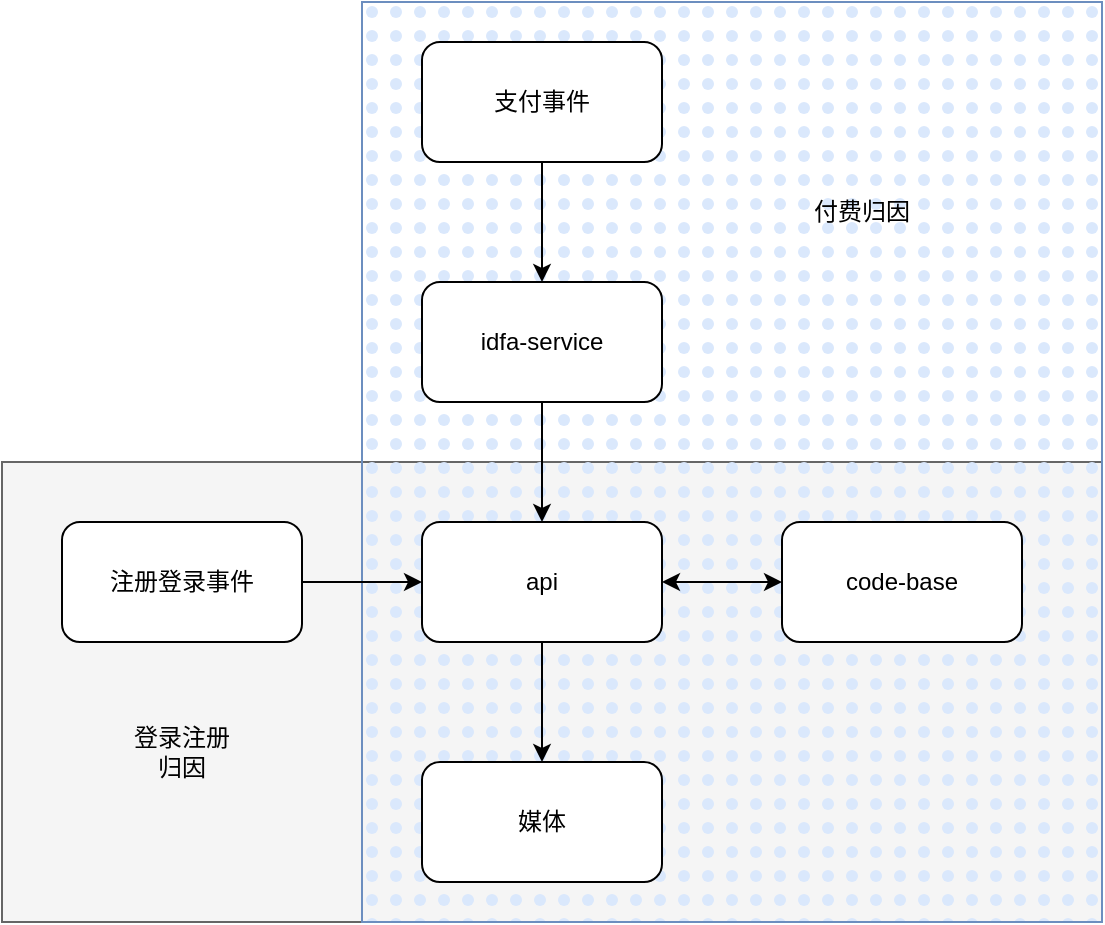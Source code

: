 <mxfile version="20.2.5" type="github">
  <diagram id="RZfN5bUsp_-vOJRMRJ6s" name="第 1 页">
    <mxGraphModel dx="944" dy="564" grid="1" gridSize="10" guides="1" tooltips="1" connect="1" arrows="1" fold="1" page="1" pageScale="1" pageWidth="827" pageHeight="1169" math="0" shadow="0">
      <root>
        <mxCell id="0" />
        <mxCell id="1" parent="0" />
        <mxCell id="6tVTgsEivHM8Q2Zmsp4i-13" value="" style="rounded=0;whiteSpace=wrap;html=1;fillColor=#f5f5f5;fontColor=#333333;strokeColor=#666666;" vertex="1" parent="1">
          <mxGeometry x="30" y="410" width="550" height="230" as="geometry" />
        </mxCell>
        <mxCell id="6tVTgsEivHM8Q2Zmsp4i-14" value="" style="rounded=0;whiteSpace=wrap;html=1;fillColor=#dae8fc;strokeColor=#6c8ebf;fillStyle=dots;" vertex="1" parent="1">
          <mxGeometry x="210" y="180" width="370" height="460" as="geometry" />
        </mxCell>
        <mxCell id="6tVTgsEivHM8Q2Zmsp4i-7" style="edgeStyle=orthogonalEdgeStyle;rounded=0;orthogonalLoop=1;jettySize=auto;html=1;entryX=0.5;entryY=0;entryDx=0;entryDy=0;" edge="1" parent="1" source="6tVTgsEivHM8Q2Zmsp4i-1" target="6tVTgsEivHM8Q2Zmsp4i-2">
          <mxGeometry relative="1" as="geometry" />
        </mxCell>
        <mxCell id="6tVTgsEivHM8Q2Zmsp4i-1" value="支付事件" style="rounded=1;whiteSpace=wrap;html=1;" vertex="1" parent="1">
          <mxGeometry x="240" y="200" width="120" height="60" as="geometry" />
        </mxCell>
        <mxCell id="6tVTgsEivHM8Q2Zmsp4i-8" style="edgeStyle=orthogonalEdgeStyle;rounded=0;orthogonalLoop=1;jettySize=auto;html=1;entryX=0.5;entryY=0;entryDx=0;entryDy=0;" edge="1" parent="1" source="6tVTgsEivHM8Q2Zmsp4i-2" target="6tVTgsEivHM8Q2Zmsp4i-3">
          <mxGeometry relative="1" as="geometry" />
        </mxCell>
        <mxCell id="6tVTgsEivHM8Q2Zmsp4i-2" value="idfa-service" style="rounded=1;whiteSpace=wrap;html=1;" vertex="1" parent="1">
          <mxGeometry x="240" y="320" width="120" height="60" as="geometry" />
        </mxCell>
        <mxCell id="6tVTgsEivHM8Q2Zmsp4i-9" style="edgeStyle=orthogonalEdgeStyle;rounded=0;orthogonalLoop=1;jettySize=auto;html=1;entryX=0;entryY=0.5;entryDx=0;entryDy=0;startArrow=classic;startFill=1;" edge="1" parent="1" source="6tVTgsEivHM8Q2Zmsp4i-3" target="6tVTgsEivHM8Q2Zmsp4i-4">
          <mxGeometry relative="1" as="geometry" />
        </mxCell>
        <mxCell id="6tVTgsEivHM8Q2Zmsp4i-10" style="edgeStyle=orthogonalEdgeStyle;rounded=0;orthogonalLoop=1;jettySize=auto;html=1;entryX=0.5;entryY=0;entryDx=0;entryDy=0;" edge="1" parent="1" source="6tVTgsEivHM8Q2Zmsp4i-3" target="6tVTgsEivHM8Q2Zmsp4i-6">
          <mxGeometry relative="1" as="geometry" />
        </mxCell>
        <mxCell id="6tVTgsEivHM8Q2Zmsp4i-3" value="api" style="rounded=1;whiteSpace=wrap;html=1;" vertex="1" parent="1">
          <mxGeometry x="240" y="440" width="120" height="60" as="geometry" />
        </mxCell>
        <mxCell id="6tVTgsEivHM8Q2Zmsp4i-4" value="code-base" style="rounded=1;whiteSpace=wrap;html=1;" vertex="1" parent="1">
          <mxGeometry x="420" y="440" width="120" height="60" as="geometry" />
        </mxCell>
        <mxCell id="6tVTgsEivHM8Q2Zmsp4i-6" value="媒体" style="rounded=1;whiteSpace=wrap;html=1;" vertex="1" parent="1">
          <mxGeometry x="240" y="560" width="120" height="60" as="geometry" />
        </mxCell>
        <mxCell id="6tVTgsEivHM8Q2Zmsp4i-12" style="edgeStyle=orthogonalEdgeStyle;rounded=0;orthogonalLoop=1;jettySize=auto;html=1;entryX=0;entryY=0.5;entryDx=0;entryDy=0;" edge="1" parent="1" source="6tVTgsEivHM8Q2Zmsp4i-11" target="6tVTgsEivHM8Q2Zmsp4i-3">
          <mxGeometry relative="1" as="geometry" />
        </mxCell>
        <mxCell id="6tVTgsEivHM8Q2Zmsp4i-11" value="注册登录事件" style="rounded=1;whiteSpace=wrap;html=1;" vertex="1" parent="1">
          <mxGeometry x="60" y="440" width="120" height="60" as="geometry" />
        </mxCell>
        <mxCell id="6tVTgsEivHM8Q2Zmsp4i-18" value="付费归因" style="text;html=1;strokeColor=none;fillColor=none;align=center;verticalAlign=middle;whiteSpace=wrap;rounded=0;fillStyle=dots;" vertex="1" parent="1">
          <mxGeometry x="430" y="270" width="60" height="30" as="geometry" />
        </mxCell>
        <mxCell id="6tVTgsEivHM8Q2Zmsp4i-19" value="登录注册归因" style="text;html=1;strokeColor=none;fillColor=none;align=center;verticalAlign=middle;whiteSpace=wrap;rounded=0;fillStyle=dots;" vertex="1" parent="1">
          <mxGeometry x="90" y="540" width="60" height="30" as="geometry" />
        </mxCell>
      </root>
    </mxGraphModel>
  </diagram>
</mxfile>
